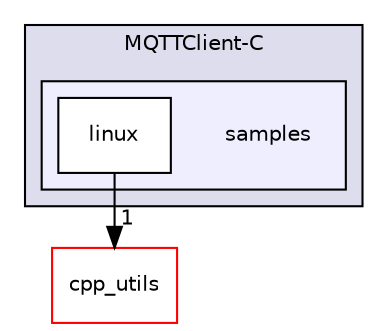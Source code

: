digraph "esp32-snippets/networking/mqtt/paho_mqtt_embedded_c/MQTTClient-C/samples" {
  compound=true
  node [ fontsize="10", fontname="Helvetica"];
  edge [ labelfontsize="10", labelfontname="Helvetica"];
  subgraph clusterdir_4e2249accfd21053bfe0afba98c6c9d9 {
    graph [ bgcolor="#ddddee", pencolor="black", label="MQTTClient-C" fontname="Helvetica", fontsize="10", URL="dir_4e2249accfd21053bfe0afba98c6c9d9.html"]
  subgraph clusterdir_ff6f5306a19182543a610c19ed968ace {
    graph [ bgcolor="#eeeeff", pencolor="black", label="" URL="dir_ff6f5306a19182543a610c19ed968ace.html"];
    dir_ff6f5306a19182543a610c19ed968ace [shape=plaintext label="samples"];
    dir_54e829e871a8948025bc87316f12f57a [shape=box label="linux" color="black" fillcolor="white" style="filled" URL="dir_54e829e871a8948025bc87316f12f57a.html"];
  }
  }
  dir_e66062f3a4d2a5b6b6746a6b0f9c85ac [shape=box label="cpp_utils" fillcolor="white" style="filled" color="red" URL="dir_e66062f3a4d2a5b6b6746a6b0f9c85ac.html"];
  dir_54e829e871a8948025bc87316f12f57a->dir_e66062f3a4d2a5b6b6746a6b0f9c85ac [headlabel="1", labeldistance=1.5 headhref="dir_000118_000062.html"];
}
